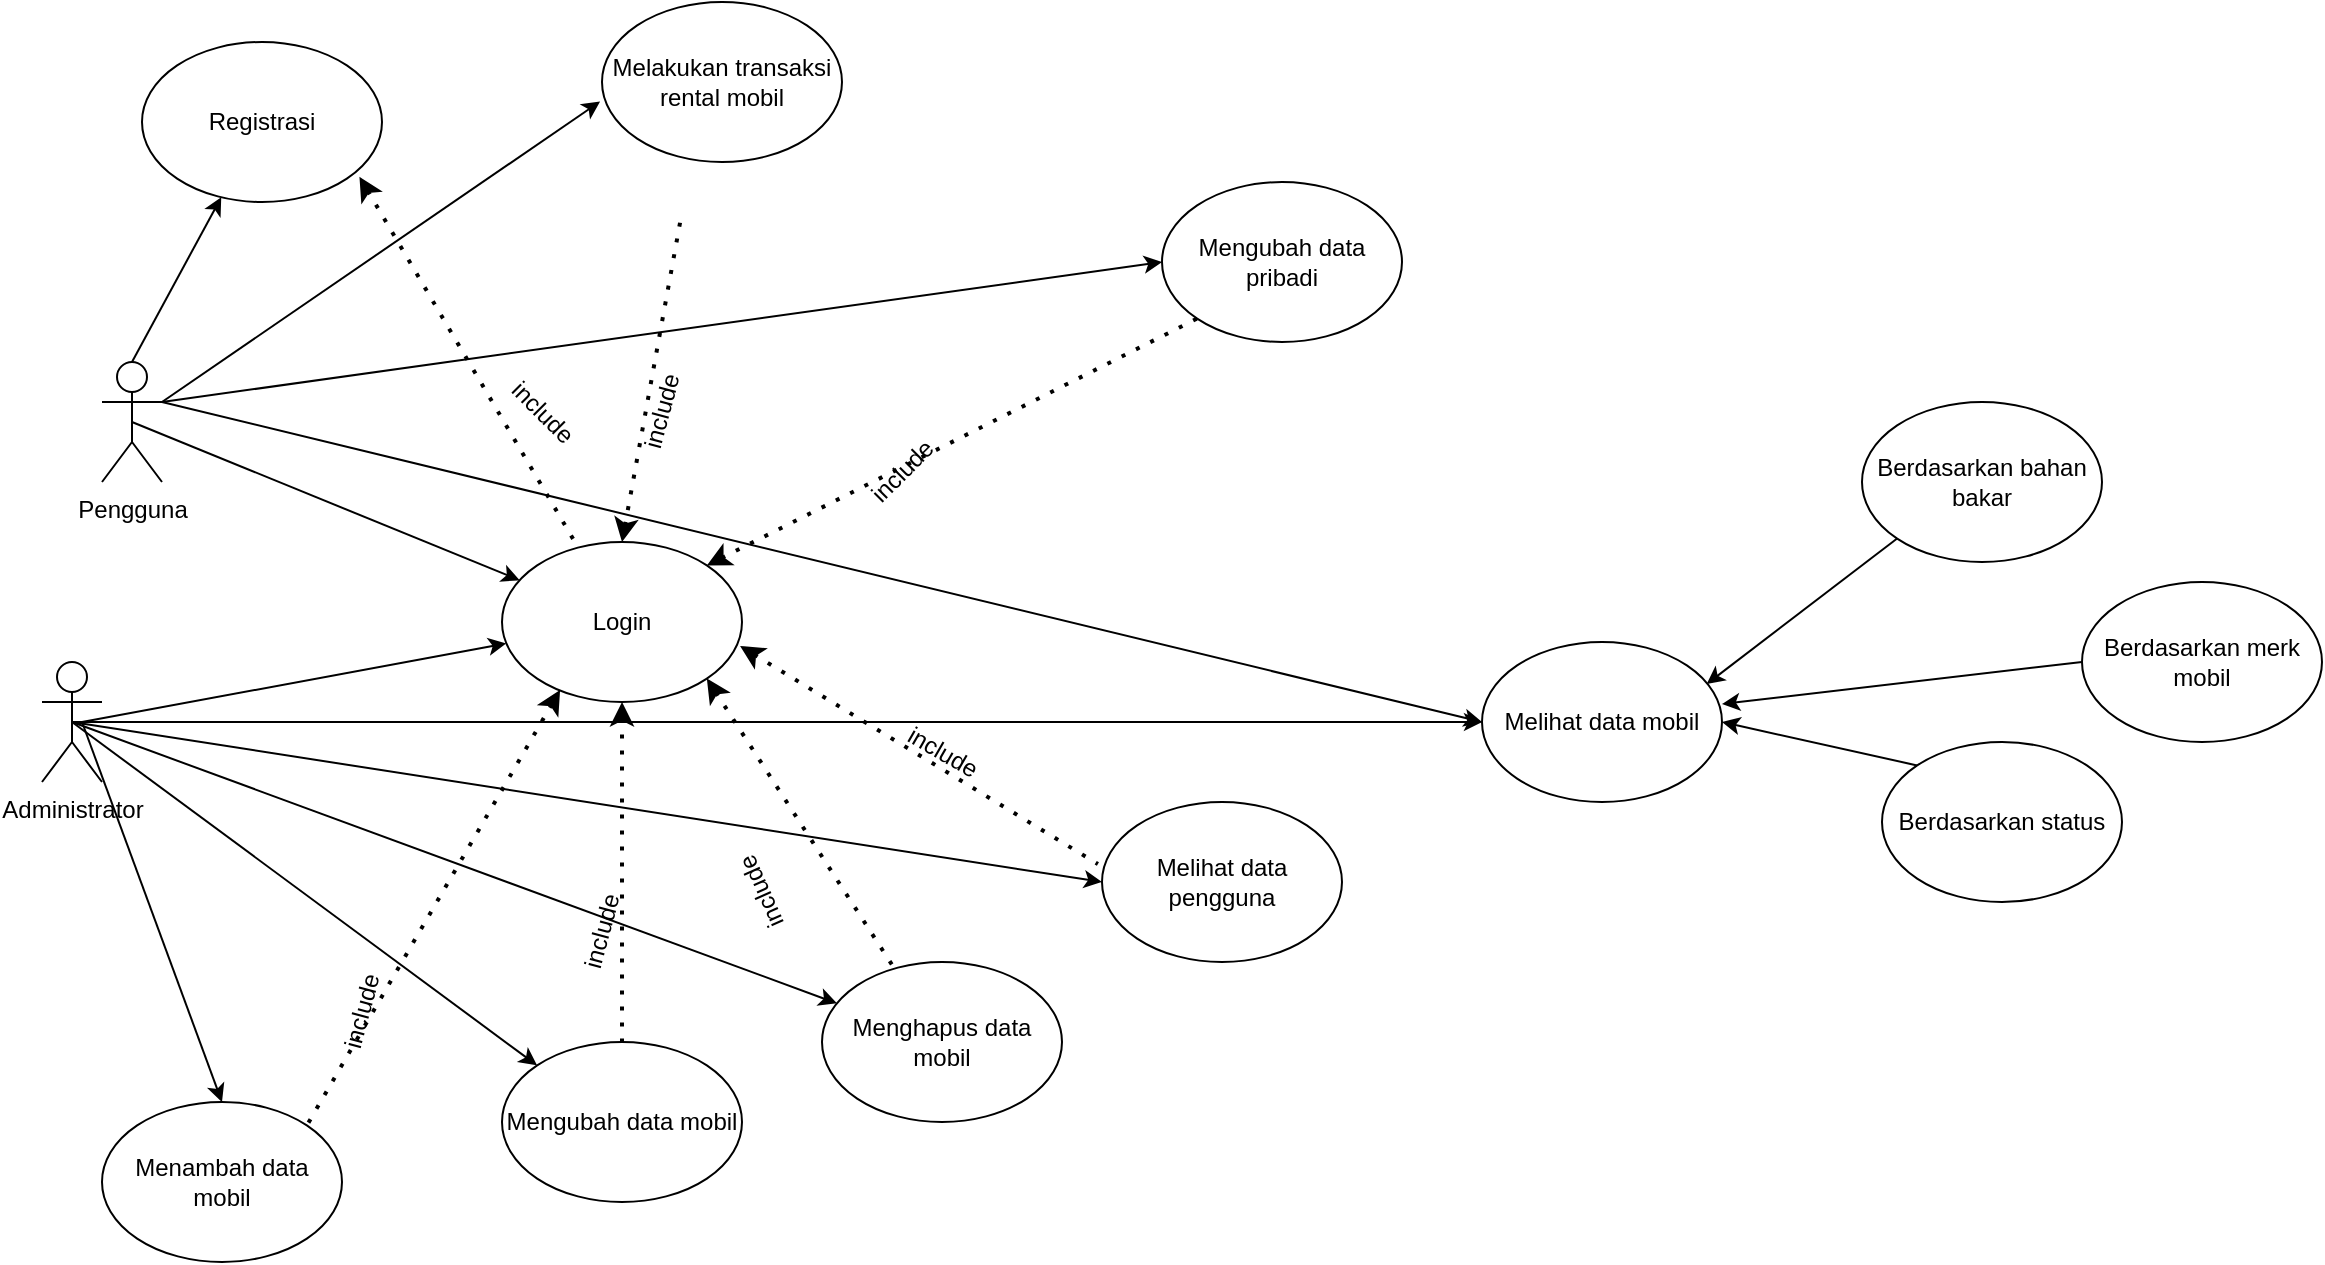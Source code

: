 <mxfile version="20.5.1" type="github">
  <diagram id="B251NugsWzoPd4SDN37e" name="Halaman-1">
    <mxGraphModel dx="1157" dy="693" grid="1" gridSize="10" guides="1" tooltips="1" connect="1" arrows="1" fold="1" page="1" pageScale="1" pageWidth="2336" pageHeight="1654" math="0" shadow="0">
      <root>
        <mxCell id="0" />
        <mxCell id="1" parent="0" />
        <mxCell id="0clVsL5dOq3qMBQrPElE-1" value="Pengguna" style="shape=umlActor;verticalLabelPosition=bottom;verticalAlign=top;html=1;outlineConnect=0;" vertex="1" parent="1">
          <mxGeometry x="430" y="210" width="30" height="60" as="geometry" />
        </mxCell>
        <mxCell id="0clVsL5dOq3qMBQrPElE-2" value="Administrator" style="shape=umlActor;verticalLabelPosition=bottom;verticalAlign=top;html=1;outlineConnect=0;" vertex="1" parent="1">
          <mxGeometry x="400" y="360" width="30" height="60" as="geometry" />
        </mxCell>
        <mxCell id="0clVsL5dOq3qMBQrPElE-3" value="Login" style="ellipse;whiteSpace=wrap;html=1;" vertex="1" parent="1">
          <mxGeometry x="630" y="300" width="120" height="80" as="geometry" />
        </mxCell>
        <mxCell id="0clVsL5dOq3qMBQrPElE-4" value="Registrasi" style="ellipse;whiteSpace=wrap;html=1;" vertex="1" parent="1">
          <mxGeometry x="450" y="50" width="120" height="80" as="geometry" />
        </mxCell>
        <mxCell id="0clVsL5dOq3qMBQrPElE-5" value="Melakukan transaksi rental mobil" style="ellipse;whiteSpace=wrap;html=1;" vertex="1" parent="1">
          <mxGeometry x="680" y="30" width="120" height="80" as="geometry" />
        </mxCell>
        <mxCell id="0clVsL5dOq3qMBQrPElE-6" value="Mengubah data mobil" style="ellipse;whiteSpace=wrap;html=1;" vertex="1" parent="1">
          <mxGeometry x="630" y="550" width="120" height="80" as="geometry" />
        </mxCell>
        <mxCell id="0clVsL5dOq3qMBQrPElE-7" value="Mengubah data pribadi" style="ellipse;whiteSpace=wrap;html=1;" vertex="1" parent="1">
          <mxGeometry x="960" y="120" width="120" height="80" as="geometry" />
        </mxCell>
        <mxCell id="0clVsL5dOq3qMBQrPElE-8" value="Menambah data mobil" style="ellipse;whiteSpace=wrap;html=1;" vertex="1" parent="1">
          <mxGeometry x="430" y="580" width="120" height="80" as="geometry" />
        </mxCell>
        <mxCell id="0clVsL5dOq3qMBQrPElE-9" value="Melihat data mobil" style="ellipse;whiteSpace=wrap;html=1;" vertex="1" parent="1">
          <mxGeometry x="1120" y="350" width="120" height="80" as="geometry" />
        </mxCell>
        <mxCell id="0clVsL5dOq3qMBQrPElE-10" value="Berdasarkan status" style="ellipse;whiteSpace=wrap;html=1;" vertex="1" parent="1">
          <mxGeometry x="1320" y="400" width="120" height="80" as="geometry" />
        </mxCell>
        <mxCell id="0clVsL5dOq3qMBQrPElE-11" value="Berdasarkan bahan bakar" style="ellipse;whiteSpace=wrap;html=1;" vertex="1" parent="1">
          <mxGeometry x="1310" y="230" width="120" height="80" as="geometry" />
        </mxCell>
        <mxCell id="0clVsL5dOq3qMBQrPElE-12" value="Menghapus data mobil" style="ellipse;whiteSpace=wrap;html=1;" vertex="1" parent="1">
          <mxGeometry x="790" y="510" width="120" height="80" as="geometry" />
        </mxCell>
        <mxCell id="0clVsL5dOq3qMBQrPElE-13" value="Melihat data pengguna" style="ellipse;whiteSpace=wrap;html=1;" vertex="1" parent="1">
          <mxGeometry x="930" y="430" width="120" height="80" as="geometry" />
        </mxCell>
        <mxCell id="0clVsL5dOq3qMBQrPElE-14" value="" style="endArrow=classic;html=1;rounded=0;exitX=0.5;exitY=0.5;exitDx=0;exitDy=0;exitPerimeter=0;" edge="1" parent="1" source="0clVsL5dOq3qMBQrPElE-1" target="0clVsL5dOq3qMBQrPElE-3">
          <mxGeometry width="50" height="50" relative="1" as="geometry">
            <mxPoint x="490" y="260" as="sourcePoint" />
            <mxPoint x="640" y="330" as="targetPoint" />
          </mxGeometry>
        </mxCell>
        <mxCell id="0clVsL5dOq3qMBQrPElE-15" value="" style="endArrow=classic;html=1;rounded=0;" edge="1" parent="1" target="0clVsL5dOq3qMBQrPElE-3">
          <mxGeometry width="50" height="50" relative="1" as="geometry">
            <mxPoint x="420" y="390" as="sourcePoint" />
            <mxPoint x="620" y="400" as="targetPoint" />
          </mxGeometry>
        </mxCell>
        <mxCell id="0clVsL5dOq3qMBQrPElE-16" value="" style="endArrow=classic;html=1;rounded=0;entryX=-0.008;entryY=0.622;entryDx=0;entryDy=0;entryPerimeter=0;exitX=1;exitY=0.333;exitDx=0;exitDy=0;exitPerimeter=0;" edge="1" parent="1" source="0clVsL5dOq3qMBQrPElE-1" target="0clVsL5dOq3qMBQrPElE-5">
          <mxGeometry width="50" height="50" relative="1" as="geometry">
            <mxPoint x="480" y="220" as="sourcePoint" />
            <mxPoint x="670" y="90" as="targetPoint" />
          </mxGeometry>
        </mxCell>
        <mxCell id="0clVsL5dOq3qMBQrPElE-17" value="" style="endArrow=none;dashed=1;html=1;dashPattern=1 3;strokeWidth=2;rounded=0;startArrow=classic;startFill=1;exitX=0.5;exitY=0;exitDx=0;exitDy=0;" edge="1" parent="1" source="0clVsL5dOq3qMBQrPElE-3">
          <mxGeometry width="50" height="50" relative="1" as="geometry">
            <mxPoint x="690" y="345" as="sourcePoint" />
            <mxPoint x="720" y="135" as="targetPoint" />
          </mxGeometry>
        </mxCell>
        <mxCell id="0clVsL5dOq3qMBQrPElE-18" value="include" style="text;html=1;resizable=0;autosize=1;align=center;verticalAlign=middle;points=[];fillColor=none;strokeColor=none;rounded=0;rotation=-75;" vertex="1" parent="1">
          <mxGeometry x="680" y="220" width="60" height="30" as="geometry" />
        </mxCell>
        <mxCell id="0clVsL5dOq3qMBQrPElE-19" value="" style="endArrow=classic;html=1;rounded=0;exitX=0.5;exitY=0;exitDx=0;exitDy=0;exitPerimeter=0;" edge="1" parent="1" source="0clVsL5dOq3qMBQrPElE-1" target="0clVsL5dOq3qMBQrPElE-4">
          <mxGeometry width="50" height="50" relative="1" as="geometry">
            <mxPoint x="455" y="260" as="sourcePoint" />
            <mxPoint x="654.524" y="363.907" as="targetPoint" />
          </mxGeometry>
        </mxCell>
        <mxCell id="0clVsL5dOq3qMBQrPElE-20" value="" style="endArrow=none;dashed=1;html=1;dashPattern=1 3;strokeWidth=2;rounded=0;startArrow=classic;startFill=1;exitX=0.906;exitY=0.842;exitDx=0;exitDy=0;exitPerimeter=0;" edge="1" parent="1" source="0clVsL5dOq3qMBQrPElE-4" target="0clVsL5dOq3qMBQrPElE-3">
          <mxGeometry width="50" height="50" relative="1" as="geometry">
            <mxPoint x="710" y="340" as="sourcePoint" />
            <mxPoint x="740" y="130" as="targetPoint" />
          </mxGeometry>
        </mxCell>
        <mxCell id="0clVsL5dOq3qMBQrPElE-21" value="include" style="text;html=1;resizable=0;autosize=1;align=center;verticalAlign=middle;points=[];fillColor=none;strokeColor=none;rounded=0;rotation=45;" vertex="1" parent="1">
          <mxGeometry x="620" y="220" width="60" height="30" as="geometry" />
        </mxCell>
        <mxCell id="0clVsL5dOq3qMBQrPElE-22" value="" style="endArrow=classic;html=1;rounded=0;exitX=0.5;exitY=0.5;exitDx=0;exitDy=0;exitPerimeter=0;entryX=0;entryY=0;entryDx=0;entryDy=0;" edge="1" parent="1" source="0clVsL5dOq3qMBQrPElE-2" target="0clVsL5dOq3qMBQrPElE-6">
          <mxGeometry width="50" height="50" relative="1" as="geometry">
            <mxPoint x="440" y="430" as="sourcePoint" />
            <mxPoint x="641.537" y="398.994" as="targetPoint" />
          </mxGeometry>
        </mxCell>
        <mxCell id="0clVsL5dOq3qMBQrPElE-23" value="" style="endArrow=classic;html=1;rounded=0;entryX=0;entryY=0.5;entryDx=0;entryDy=0;" edge="1" parent="1" target="0clVsL5dOq3qMBQrPElE-9">
          <mxGeometry width="50" height="50" relative="1" as="geometry">
            <mxPoint x="460" y="230" as="sourcePoint" />
            <mxPoint x="689.04" y="89.76" as="targetPoint" />
          </mxGeometry>
        </mxCell>
        <mxCell id="0clVsL5dOq3qMBQrPElE-24" value="" style="endArrow=classic;html=1;rounded=0;entryX=0.936;entryY=0.263;entryDx=0;entryDy=0;entryPerimeter=0;exitX=0;exitY=1;exitDx=0;exitDy=0;" edge="1" parent="1" source="0clVsL5dOq3qMBQrPElE-11" target="0clVsL5dOq3qMBQrPElE-9">
          <mxGeometry width="50" height="50" relative="1" as="geometry">
            <mxPoint x="470" y="240" as="sourcePoint" />
            <mxPoint x="1130" y="400" as="targetPoint" />
          </mxGeometry>
        </mxCell>
        <mxCell id="0clVsL5dOq3qMBQrPElE-25" value="" style="endArrow=classic;html=1;rounded=0;entryX=1;entryY=0.5;entryDx=0;entryDy=0;exitX=0;exitY=0;exitDx=0;exitDy=0;" edge="1" parent="1" source="0clVsL5dOq3qMBQrPElE-10" target="0clVsL5dOq3qMBQrPElE-9">
          <mxGeometry width="50" height="50" relative="1" as="geometry">
            <mxPoint x="1337.574" y="308.284" as="sourcePoint" />
            <mxPoint x="1242.32" y="381.04" as="targetPoint" />
          </mxGeometry>
        </mxCell>
        <mxCell id="0clVsL5dOq3qMBQrPElE-26" value="" style="endArrow=none;dashed=1;html=1;dashPattern=1 3;strokeWidth=2;rounded=0;startArrow=classic;startFill=1;entryX=0.5;entryY=0;entryDx=0;entryDy=0;exitX=0.5;exitY=1;exitDx=0;exitDy=0;" edge="1" parent="1" source="0clVsL5dOq3qMBQrPElE-3" target="0clVsL5dOq3qMBQrPElE-6">
          <mxGeometry width="50" height="50" relative="1" as="geometry">
            <mxPoint x="680" y="430" as="sourcePoint" />
            <mxPoint x="681.026" y="352.053" as="targetPoint" />
          </mxGeometry>
        </mxCell>
        <mxCell id="0clVsL5dOq3qMBQrPElE-27" value="include" style="text;html=1;resizable=0;autosize=1;align=center;verticalAlign=middle;points=[];fillColor=none;strokeColor=none;rounded=0;rotation=-75;" vertex="1" parent="1">
          <mxGeometry x="650" y="480" width="60" height="30" as="geometry" />
        </mxCell>
        <mxCell id="0clVsL5dOq3qMBQrPElE-29" value="" style="endArrow=classic;html=1;rounded=0;entryX=0;entryY=0.5;entryDx=0;entryDy=0;" edge="1" parent="1" target="0clVsL5dOq3qMBQrPElE-7">
          <mxGeometry width="50" height="50" relative="1" as="geometry">
            <mxPoint x="460" y="230" as="sourcePoint" />
            <mxPoint x="1130" y="400" as="targetPoint" />
          </mxGeometry>
        </mxCell>
        <mxCell id="0clVsL5dOq3qMBQrPElE-30" value="" style="endArrow=none;dashed=1;html=1;dashPattern=1 3;strokeWidth=2;rounded=0;startArrow=classic;startFill=1;exitX=1;exitY=0;exitDx=0;exitDy=0;entryX=0;entryY=1;entryDx=0;entryDy=0;" edge="1" parent="1" source="0clVsL5dOq3qMBQrPElE-3" target="0clVsL5dOq3qMBQrPElE-7">
          <mxGeometry width="50" height="50" relative="1" as="geometry">
            <mxPoint x="568.72" y="127.36" as="sourcePoint" />
            <mxPoint x="681.026" y="352.053" as="targetPoint" />
          </mxGeometry>
        </mxCell>
        <mxCell id="0clVsL5dOq3qMBQrPElE-32" value="include" style="text;html=1;resizable=0;autosize=1;align=center;verticalAlign=middle;points=[];fillColor=none;strokeColor=none;rounded=0;rotation=-45;" vertex="1" parent="1">
          <mxGeometry x="800" y="250" width="60" height="30" as="geometry" />
        </mxCell>
        <mxCell id="0clVsL5dOq3qMBQrPElE-33" value="" style="endArrow=classic;html=1;rounded=0;entryX=0.5;entryY=0;entryDx=0;entryDy=0;" edge="1" parent="1" target="0clVsL5dOq3qMBQrPElE-8">
          <mxGeometry width="50" height="50" relative="1" as="geometry">
            <mxPoint x="420" y="390" as="sourcePoint" />
            <mxPoint x="657.574" y="571.716" as="targetPoint" />
          </mxGeometry>
        </mxCell>
        <mxCell id="0clVsL5dOq3qMBQrPElE-34" value="include" style="text;html=1;resizable=0;autosize=1;align=center;verticalAlign=middle;points=[];fillColor=none;strokeColor=none;rounded=0;rotation=-75;" vertex="1" parent="1">
          <mxGeometry x="530" y="520" width="60" height="30" as="geometry" />
        </mxCell>
        <mxCell id="0clVsL5dOq3qMBQrPElE-35" value="" style="endArrow=none;dashed=1;html=1;dashPattern=1 3;strokeWidth=2;rounded=0;startArrow=classic;startFill=1;entryX=1;entryY=0;entryDx=0;entryDy=0;exitX=0.242;exitY=0.925;exitDx=0;exitDy=0;exitPerimeter=0;" edge="1" parent="1" source="0clVsL5dOq3qMBQrPElE-3" target="0clVsL5dOq3qMBQrPElE-8">
          <mxGeometry width="50" height="50" relative="1" as="geometry">
            <mxPoint x="700" y="430" as="sourcePoint" />
            <mxPoint x="700" y="560" as="targetPoint" />
          </mxGeometry>
        </mxCell>
        <mxCell id="0clVsL5dOq3qMBQrPElE-36" value="Berdasarkan merk mobil" style="ellipse;whiteSpace=wrap;html=1;" vertex="1" parent="1">
          <mxGeometry x="1420" y="320" width="120" height="80" as="geometry" />
        </mxCell>
        <mxCell id="0clVsL5dOq3qMBQrPElE-37" value="" style="endArrow=classic;html=1;rounded=0;exitX=0;exitY=0.5;exitDx=0;exitDy=0;" edge="1" parent="1" source="0clVsL5dOq3qMBQrPElE-36">
          <mxGeometry width="50" height="50" relative="1" as="geometry">
            <mxPoint x="1337.574" y="308.284" as="sourcePoint" />
            <mxPoint x="1240" y="381" as="targetPoint" />
          </mxGeometry>
        </mxCell>
        <mxCell id="0clVsL5dOq3qMBQrPElE-38" value="" style="endArrow=classic;html=1;rounded=0;exitX=0.5;exitY=0.5;exitDx=0;exitDy=0;exitPerimeter=0;" edge="1" parent="1" source="0clVsL5dOq3qMBQrPElE-2" target="0clVsL5dOq3qMBQrPElE-12">
          <mxGeometry width="50" height="50" relative="1" as="geometry">
            <mxPoint x="425" y="400" as="sourcePoint" />
            <mxPoint x="657.574" y="571.716" as="targetPoint" />
          </mxGeometry>
        </mxCell>
        <mxCell id="0clVsL5dOq3qMBQrPElE-39" value="include" style="text;html=1;resizable=0;autosize=1;align=center;verticalAlign=middle;points=[];fillColor=none;strokeColor=none;rounded=0;rotation=-114;" vertex="1" parent="1">
          <mxGeometry x="730" y="460" width="60" height="30" as="geometry" />
        </mxCell>
        <mxCell id="0clVsL5dOq3qMBQrPElE-40" value="" style="endArrow=none;dashed=1;html=1;dashPattern=1 3;strokeWidth=2;rounded=0;startArrow=classic;startFill=1;exitX=1;exitY=1;exitDx=0;exitDy=0;" edge="1" parent="1" source="0clVsL5dOq3qMBQrPElE-3" target="0clVsL5dOq3qMBQrPElE-12">
          <mxGeometry width="50" height="50" relative="1" as="geometry">
            <mxPoint x="700" y="430" as="sourcePoint" />
            <mxPoint x="700" y="560" as="targetPoint" />
          </mxGeometry>
        </mxCell>
        <mxCell id="0clVsL5dOq3qMBQrPElE-43" value="" style="endArrow=none;dashed=1;html=1;dashPattern=1 3;strokeWidth=2;rounded=0;startArrow=classic;startFill=1;exitX=0.992;exitY=0.65;exitDx=0;exitDy=0;entryX=-0.017;entryY=0.388;entryDx=0;entryDy=0;entryPerimeter=0;exitPerimeter=0;" edge="1" parent="1" source="0clVsL5dOq3qMBQrPElE-3" target="0clVsL5dOq3qMBQrPElE-13">
          <mxGeometry width="50" height="50" relative="1" as="geometry">
            <mxPoint x="742.426" y="418.284" as="sourcePoint" />
            <mxPoint x="830.956" y="524.999" as="targetPoint" />
          </mxGeometry>
        </mxCell>
        <mxCell id="0clVsL5dOq3qMBQrPElE-44" value="include" style="text;html=1;resizable=0;autosize=1;align=center;verticalAlign=middle;points=[];fillColor=none;strokeColor=none;rounded=0;rotation=30;" vertex="1" parent="1">
          <mxGeometry x="820" y="390" width="60" height="30" as="geometry" />
        </mxCell>
        <mxCell id="0clVsL5dOq3qMBQrPElE-45" value="" style="endArrow=classic;html=1;rounded=0;exitX=0.5;exitY=0.5;exitDx=0;exitDy=0;exitPerimeter=0;entryX=0;entryY=0.5;entryDx=0;entryDy=0;" edge="1" parent="1" source="0clVsL5dOq3qMBQrPElE-2" target="0clVsL5dOq3qMBQrPElE-13">
          <mxGeometry width="50" height="50" relative="1" as="geometry">
            <mxPoint x="425" y="400" as="sourcePoint" />
            <mxPoint x="807.465" y="540.677" as="targetPoint" />
          </mxGeometry>
        </mxCell>
        <mxCell id="0clVsL5dOq3qMBQrPElE-46" value="" style="endArrow=classic;html=1;rounded=0;exitX=0.5;exitY=0.5;exitDx=0;exitDy=0;exitPerimeter=0;entryX=0;entryY=0.5;entryDx=0;entryDy=0;" edge="1" parent="1" source="0clVsL5dOq3qMBQrPElE-2" target="0clVsL5dOq3qMBQrPElE-9">
          <mxGeometry width="50" height="50" relative="1" as="geometry">
            <mxPoint x="425" y="400" as="sourcePoint" />
            <mxPoint x="940" y="480" as="targetPoint" />
          </mxGeometry>
        </mxCell>
      </root>
    </mxGraphModel>
  </diagram>
</mxfile>
